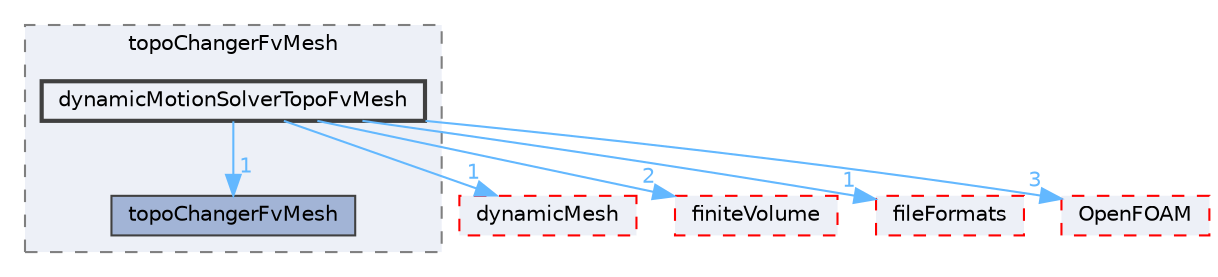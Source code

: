 digraph "src/topoChangerFvMesh/dynamicMotionSolverTopoFvMesh"
{
 // LATEX_PDF_SIZE
  bgcolor="transparent";
  edge [fontname=Helvetica,fontsize=10,labelfontname=Helvetica,labelfontsize=10];
  node [fontname=Helvetica,fontsize=10,shape=box,height=0.2,width=0.4];
  compound=true
  subgraph clusterdir_e7971e9c65d637bd16ff2087df237f5f {
    graph [ bgcolor="#edf0f7", pencolor="grey50", label="topoChangerFvMesh", fontname=Helvetica,fontsize=10 style="filled,dashed", URL="dir_e7971e9c65d637bd16ff2087df237f5f.html",tooltip=""]
  dir_7845d368d8fbe4b348143cdb79b20fb0 [label="topoChangerFvMesh", fillcolor="#a2b4d6", color="grey25", style="filled", URL="dir_7845d368d8fbe4b348143cdb79b20fb0.html",tooltip=""];
  dir_1ef0ad56122fad85b33d81541928fa68 [label="dynamicMotionSolverTopoFvMesh", fillcolor="#edf0f7", color="grey25", style="filled,bold", URL="dir_1ef0ad56122fad85b33d81541928fa68.html",tooltip=""];
  }
  dir_63742796c427c97a292c80f7db71da36 [label="dynamicMesh", fillcolor="#edf0f7", color="red", style="filled,dashed", URL="dir_63742796c427c97a292c80f7db71da36.html",tooltip=""];
  dir_9bd15774b555cf7259a6fa18f99fe99b [label="finiteVolume", fillcolor="#edf0f7", color="red", style="filled,dashed", URL="dir_9bd15774b555cf7259a6fa18f99fe99b.html",tooltip=""];
  dir_b05602f37bb521a7142c0a3e200b5f35 [label="fileFormats", fillcolor="#edf0f7", color="red", style="filled,dashed", URL="dir_b05602f37bb521a7142c0a3e200b5f35.html",tooltip=""];
  dir_c5473ff19b20e6ec4dfe5c310b3778a8 [label="OpenFOAM", fillcolor="#edf0f7", color="red", style="filled,dashed", URL="dir_c5473ff19b20e6ec4dfe5c310b3778a8.html",tooltip=""];
  dir_1ef0ad56122fad85b33d81541928fa68->dir_63742796c427c97a292c80f7db71da36 [headlabel="1", labeldistance=1.5 headhref="dir_001091_001086.html" href="dir_001091_001086.html" color="steelblue1" fontcolor="steelblue1"];
  dir_1ef0ad56122fad85b33d81541928fa68->dir_7845d368d8fbe4b348143cdb79b20fb0 [headlabel="1", labeldistance=1.5 headhref="dir_001091_004071.html" href="dir_001091_004071.html" color="steelblue1" fontcolor="steelblue1"];
  dir_1ef0ad56122fad85b33d81541928fa68->dir_9bd15774b555cf7259a6fa18f99fe99b [headlabel="2", labeldistance=1.5 headhref="dir_001091_001387.html" href="dir_001091_001387.html" color="steelblue1" fontcolor="steelblue1"];
  dir_1ef0ad56122fad85b33d81541928fa68->dir_b05602f37bb521a7142c0a3e200b5f35 [headlabel="1", labeldistance=1.5 headhref="dir_001091_001353.html" href="dir_001091_001353.html" color="steelblue1" fontcolor="steelblue1"];
  dir_1ef0ad56122fad85b33d81541928fa68->dir_c5473ff19b20e6ec4dfe5c310b3778a8 [headlabel="3", labeldistance=1.5 headhref="dir_001091_002695.html" href="dir_001091_002695.html" color="steelblue1" fontcolor="steelblue1"];
}
